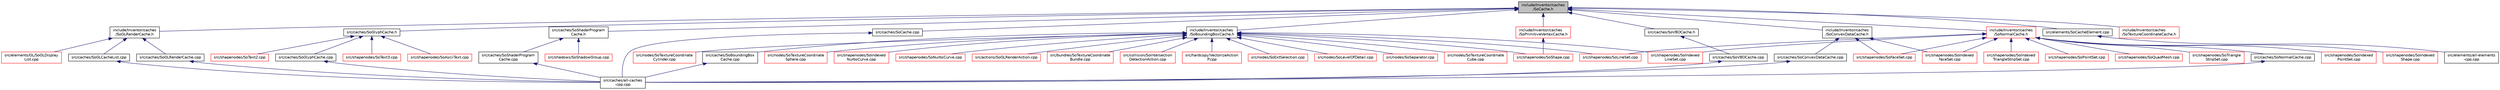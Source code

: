 digraph "include/Inventor/caches/SoCache.h"
{
 // LATEX_PDF_SIZE
  edge [fontname="Helvetica",fontsize="10",labelfontname="Helvetica",labelfontsize="10"];
  node [fontname="Helvetica",fontsize="10",shape=record];
  Node1 [label="include/Inventor/caches\l/SoCache.h",height=0.2,width=0.4,color="black", fillcolor="grey75", style="filled", fontcolor="black",tooltip=" "];
  Node1 -> Node2 [dir="back",color="midnightblue",fontsize="10",style="solid",fontname="Helvetica"];
  Node2 [label="src/caches/SoCache.cpp",height=0.2,width=0.4,color="black", fillcolor="white", style="filled",URL="$SoCache_8cpp.html",tooltip=" "];
  Node2 -> Node3 [dir="back",color="midnightblue",fontsize="10",style="solid",fontname="Helvetica"];
  Node3 [label="src/caches/all-caches\l-cpp.cpp",height=0.2,width=0.4,color="black", fillcolor="white", style="filled",URL="$all-caches-cpp_8cpp.html",tooltip=" "];
  Node1 -> Node4 [dir="back",color="midnightblue",fontsize="10",style="solid",fontname="Helvetica"];
  Node4 [label="src/caches/SoGlyphCache.h",height=0.2,width=0.4,color="black", fillcolor="white", style="filled",URL="$SoGlyphCache_8h.html",tooltip=" "];
  Node4 -> Node5 [dir="back",color="midnightblue",fontsize="10",style="solid",fontname="Helvetica"];
  Node5 [label="src/caches/SoGlyphCache.cpp",height=0.2,width=0.4,color="black", fillcolor="white", style="filled",URL="$SoGlyphCache_8cpp.html",tooltip=" "];
  Node5 -> Node3 [dir="back",color="midnightblue",fontsize="10",style="solid",fontname="Helvetica"];
  Node4 -> Node6 [dir="back",color="midnightblue",fontsize="10",style="solid",fontname="Helvetica"];
  Node6 [label="src/shapenodes/SoAsciiText.cpp",height=0.2,width=0.4,color="red", fillcolor="white", style="filled",URL="$SoAsciiText_8cpp.html",tooltip=" "];
  Node4 -> Node8 [dir="back",color="midnightblue",fontsize="10",style="solid",fontname="Helvetica"];
  Node8 [label="src/shapenodes/SoText2.cpp",height=0.2,width=0.4,color="red", fillcolor="white", style="filled",URL="$SoText2_8cpp.html",tooltip=" "];
  Node4 -> Node9 [dir="back",color="midnightblue",fontsize="10",style="solid",fontname="Helvetica"];
  Node9 [label="src/shapenodes/SoText3.cpp",height=0.2,width=0.4,color="red", fillcolor="white", style="filled",URL="$SoText3_8cpp.html",tooltip=" "];
  Node1 -> Node10 [dir="back",color="midnightblue",fontsize="10",style="solid",fontname="Helvetica"];
  Node10 [label="src/caches/SoShaderProgram\lCache.h",height=0.2,width=0.4,color="black", fillcolor="white", style="filled",URL="$SoShaderProgramCache_8h.html",tooltip=" "];
  Node10 -> Node11 [dir="back",color="midnightblue",fontsize="10",style="solid",fontname="Helvetica"];
  Node11 [label="src/caches/SoShaderProgram\lCache.cpp",height=0.2,width=0.4,color="black", fillcolor="white", style="filled",URL="$SoShaderProgramCache_8cpp.html",tooltip=" "];
  Node11 -> Node3 [dir="back",color="midnightblue",fontsize="10",style="solid",fontname="Helvetica"];
  Node10 -> Node12 [dir="back",color="midnightblue",fontsize="10",style="solid",fontname="Helvetica"];
  Node12 [label="src/shadows/SoShadowGroup.cpp",height=0.2,width=0.4,color="red", fillcolor="white", style="filled",URL="$SoShadowGroup_8cpp.html",tooltip=" "];
  Node1 -> Node14 [dir="back",color="midnightblue",fontsize="10",style="solid",fontname="Helvetica"];
  Node14 [label="src/caches/SoVBOCache.h",height=0.2,width=0.4,color="black", fillcolor="white", style="filled",URL="$SoVBOCache_8h.html",tooltip=" "];
  Node14 -> Node15 [dir="back",color="midnightblue",fontsize="10",style="solid",fontname="Helvetica"];
  Node15 [label="src/caches/SoVBOCache.cpp",height=0.2,width=0.4,color="black", fillcolor="white", style="filled",URL="$SoVBOCache_8cpp.html",tooltip=" "];
  Node15 -> Node3 [dir="back",color="midnightblue",fontsize="10",style="solid",fontname="Helvetica"];
  Node1 -> Node16 [dir="back",color="midnightblue",fontsize="10",style="solid",fontname="Helvetica"];
  Node16 [label="src/elements/SoCacheElement.cpp",height=0.2,width=0.4,color="black", fillcolor="white", style="filled",URL="$SoCacheElement_8cpp.html",tooltip=" "];
  Node16 -> Node17 [dir="back",color="midnightblue",fontsize="10",style="solid",fontname="Helvetica"];
  Node17 [label="src/elements/all-elements\l-cpp.cpp",height=0.2,width=0.4,color="black", fillcolor="white", style="filled",URL="$all-elements-cpp_8cpp.html",tooltip=" "];
  Node1 -> Node18 [dir="back",color="midnightblue",fontsize="10",style="solid",fontname="Helvetica"];
  Node18 [label="include/Inventor/caches\l/SoBoundingBoxCache.h",height=0.2,width=0.4,color="black", fillcolor="white", style="filled",URL="$SoBoundingBoxCache_8h.html",tooltip=" "];
  Node18 -> Node19 [dir="back",color="midnightblue",fontsize="10",style="solid",fontname="Helvetica"];
  Node19 [label="src/actions/SoGLRenderAction.cpp",height=0.2,width=0.4,color="red", fillcolor="white", style="filled",URL="$SoGLRenderAction_8cpp.html",tooltip=" "];
  Node18 -> Node21 [dir="back",color="midnightblue",fontsize="10",style="solid",fontname="Helvetica"];
  Node21 [label="src/bundles/SoTextureCoordinate\lBundle.cpp",height=0.2,width=0.4,color="red", fillcolor="white", style="filled",URL="$SoTextureCoordinateBundle_8cpp.html",tooltip=" "];
  Node18 -> Node23 [dir="back",color="midnightblue",fontsize="10",style="solid",fontname="Helvetica"];
  Node23 [label="src/caches/SoBoundingBox\lCache.cpp",height=0.2,width=0.4,color="black", fillcolor="white", style="filled",URL="$SoBoundingBoxCache_8cpp.html",tooltip=" "];
  Node23 -> Node3 [dir="back",color="midnightblue",fontsize="10",style="solid",fontname="Helvetica"];
  Node18 -> Node24 [dir="back",color="midnightblue",fontsize="10",style="solid",fontname="Helvetica"];
  Node24 [label="src/collision/SoIntersection\lDetectionAction.cpp",height=0.2,width=0.4,color="red", fillcolor="white", style="filled",URL="$SoIntersectionDetectionAction_8cpp.html",tooltip=" "];
  Node18 -> Node26 [dir="back",color="midnightblue",fontsize="10",style="solid",fontname="Helvetica"];
  Node26 [label="src/hardcopy/VectorizeAction\lP.cpp",height=0.2,width=0.4,color="red", fillcolor="white", style="filled",URL="$VectorizeActionP_8cpp.html",tooltip=" "];
  Node18 -> Node28 [dir="back",color="midnightblue",fontsize="10",style="solid",fontname="Helvetica"];
  Node28 [label="src/nodes/SoExtSelection.cpp",height=0.2,width=0.4,color="red", fillcolor="white", style="filled",URL="$SoExtSelection_8cpp.html",tooltip=" "];
  Node18 -> Node30 [dir="back",color="midnightblue",fontsize="10",style="solid",fontname="Helvetica"];
  Node30 [label="src/nodes/SoLevelOfDetail.cpp",height=0.2,width=0.4,color="red", fillcolor="white", style="filled",URL="$SoLevelOfDetail_8cpp.html",tooltip=" "];
  Node18 -> Node31 [dir="back",color="midnightblue",fontsize="10",style="solid",fontname="Helvetica"];
  Node31 [label="src/nodes/SoSeparator.cpp",height=0.2,width=0.4,color="red", fillcolor="white", style="filled",URL="$SoSeparator_8cpp.html",tooltip=" "];
  Node18 -> Node32 [dir="back",color="midnightblue",fontsize="10",style="solid",fontname="Helvetica"];
  Node32 [label="src/nodes/SoTextureCoordinate\lCube.cpp",height=0.2,width=0.4,color="red", fillcolor="white", style="filled",URL="$SoTextureCoordinateCube_8cpp.html",tooltip=" "];
  Node18 -> Node33 [dir="back",color="midnightblue",fontsize="10",style="solid",fontname="Helvetica"];
  Node33 [label="src/nodes/SoTextureCoordinate\lCylinder.cpp",height=0.2,width=0.4,color="red", fillcolor="white", style="filled",URL="$SoTextureCoordinateCylinder_8cpp.html",tooltip=" "];
  Node18 -> Node34 [dir="back",color="midnightblue",fontsize="10",style="solid",fontname="Helvetica"];
  Node34 [label="src/nodes/SoTextureCoordinate\lSphere.cpp",height=0.2,width=0.4,color="red", fillcolor="white", style="filled",URL="$SoTextureCoordinateSphere_8cpp.html",tooltip=" "];
  Node18 -> Node35 [dir="back",color="midnightblue",fontsize="10",style="solid",fontname="Helvetica"];
  Node35 [label="src/shapenodes/SoIndexed\lLineSet.cpp",height=0.2,width=0.4,color="red", fillcolor="white", style="filled",URL="$SoIndexedLineSet_8cpp.html",tooltip=" "];
  Node18 -> Node36 [dir="back",color="midnightblue",fontsize="10",style="solid",fontname="Helvetica"];
  Node36 [label="src/shapenodes/SoIndexed\lNurbsCurve.cpp",height=0.2,width=0.4,color="red", fillcolor="white", style="filled",URL="$SoIndexedNurbsCurve_8cpp.html",tooltip=" "];
  Node18 -> Node37 [dir="back",color="midnightblue",fontsize="10",style="solid",fontname="Helvetica"];
  Node37 [label="src/shapenodes/SoLineSet.cpp",height=0.2,width=0.4,color="red", fillcolor="white", style="filled",URL="$SoLineSet_8cpp.html",tooltip=" "];
  Node18 -> Node38 [dir="back",color="midnightblue",fontsize="10",style="solid",fontname="Helvetica"];
  Node38 [label="src/shapenodes/SoNurbsCurve.cpp",height=0.2,width=0.4,color="red", fillcolor="white", style="filled",URL="$SoNurbsCurve_8cpp.html",tooltip=" "];
  Node18 -> Node39 [dir="back",color="midnightblue",fontsize="10",style="solid",fontname="Helvetica"];
  Node39 [label="src/shapenodes/SoShape.cpp",height=0.2,width=0.4,color="red", fillcolor="white", style="filled",URL="$SoShape_8cpp.html",tooltip=" "];
  Node1 -> Node40 [dir="back",color="midnightblue",fontsize="10",style="solid",fontname="Helvetica"];
  Node40 [label="include/Inventor/caches\l/SoConvexDataCache.h",height=0.2,width=0.4,color="black", fillcolor="white", style="filled",URL="$SoConvexDataCache_8h.html",tooltip=" "];
  Node40 -> Node41 [dir="back",color="midnightblue",fontsize="10",style="solid",fontname="Helvetica"];
  Node41 [label="src/caches/SoConvexDataCache.cpp",height=0.2,width=0.4,color="black", fillcolor="white", style="filled",URL="$SoConvexDataCache_8cpp.html",tooltip=" "];
  Node41 -> Node3 [dir="back",color="midnightblue",fontsize="10",style="solid",fontname="Helvetica"];
  Node40 -> Node42 [dir="back",color="midnightblue",fontsize="10",style="solid",fontname="Helvetica"];
  Node42 [label="src/shapenodes/SoFaceSet.cpp",height=0.2,width=0.4,color="red", fillcolor="white", style="filled",URL="$SoFaceSet_8cpp.html",tooltip=" "];
  Node40 -> Node43 [dir="back",color="midnightblue",fontsize="10",style="solid",fontname="Helvetica"];
  Node43 [label="src/shapenodes/SoIndexed\lFaceSet.cpp",height=0.2,width=0.4,color="red", fillcolor="white", style="filled",URL="$SoIndexedFaceSet_8cpp.html",tooltip=" "];
  Node1 -> Node44 [dir="back",color="midnightblue",fontsize="10",style="solid",fontname="Helvetica"];
  Node44 [label="include/Inventor/caches\l/SoGLRenderCache.h",height=0.2,width=0.4,color="black", fillcolor="white", style="filled",URL="$SoGLRenderCache_8h.html",tooltip=" "];
  Node44 -> Node45 [dir="back",color="midnightblue",fontsize="10",style="solid",fontname="Helvetica"];
  Node45 [label="src/caches/SoGLCacheList.cpp",height=0.2,width=0.4,color="black", fillcolor="white", style="filled",URL="$SoGLCacheList_8cpp.html",tooltip=" "];
  Node45 -> Node3 [dir="back",color="midnightblue",fontsize="10",style="solid",fontname="Helvetica"];
  Node44 -> Node46 [dir="back",color="midnightblue",fontsize="10",style="solid",fontname="Helvetica"];
  Node46 [label="src/caches/SoGLRenderCache.cpp",height=0.2,width=0.4,color="black", fillcolor="white", style="filled",URL="$SoGLRenderCache_8cpp.html",tooltip=" "];
  Node46 -> Node3 [dir="back",color="midnightblue",fontsize="10",style="solid",fontname="Helvetica"];
  Node44 -> Node47 [dir="back",color="midnightblue",fontsize="10",style="solid",fontname="Helvetica"];
  Node47 [label="src/elements/GL/SoGLDisplay\lList.cpp",height=0.2,width=0.4,color="red", fillcolor="white", style="filled",URL="$SoGLDisplayList_8cpp.html",tooltip=" "];
  Node1 -> Node49 [dir="back",color="midnightblue",fontsize="10",style="solid",fontname="Helvetica"];
  Node49 [label="include/Inventor/caches\l/SoNormalCache.h",height=0.2,width=0.4,color="red", fillcolor="white", style="filled",URL="$SoNormalCache_8h.html",tooltip=" "];
  Node49 -> Node50 [dir="back",color="midnightblue",fontsize="10",style="solid",fontname="Helvetica"];
  Node50 [label="src/caches/SoNormalCache.cpp",height=0.2,width=0.4,color="black", fillcolor="white", style="filled",URL="$SoNormalCache_8cpp.html",tooltip=" "];
  Node50 -> Node3 [dir="back",color="midnightblue",fontsize="10",style="solid",fontname="Helvetica"];
  Node49 -> Node42 [dir="back",color="midnightblue",fontsize="10",style="solid",fontname="Helvetica"];
  Node49 -> Node43 [dir="back",color="midnightblue",fontsize="10",style="solid",fontname="Helvetica"];
  Node49 -> Node35 [dir="back",color="midnightblue",fontsize="10",style="solid",fontname="Helvetica"];
  Node49 -> Node51 [dir="back",color="midnightblue",fontsize="10",style="solid",fontname="Helvetica"];
  Node51 [label="src/shapenodes/SoIndexed\lPointSet.cpp",height=0.2,width=0.4,color="red", fillcolor="white", style="filled",URL="$SoIndexedPointSet_8cpp.html",tooltip=" "];
  Node49 -> Node52 [dir="back",color="midnightblue",fontsize="10",style="solid",fontname="Helvetica"];
  Node52 [label="src/shapenodes/SoIndexed\lShape.cpp",height=0.2,width=0.4,color="red", fillcolor="white", style="filled",URL="$SoIndexedShape_8cpp.html",tooltip=" "];
  Node49 -> Node53 [dir="back",color="midnightblue",fontsize="10",style="solid",fontname="Helvetica"];
  Node53 [label="src/shapenodes/SoIndexed\lTriangleStripSet.cpp",height=0.2,width=0.4,color="red", fillcolor="white", style="filled",URL="$SoIndexedTriangleStripSet_8cpp.html",tooltip=" "];
  Node49 -> Node37 [dir="back",color="midnightblue",fontsize="10",style="solid",fontname="Helvetica"];
  Node49 -> Node54 [dir="back",color="midnightblue",fontsize="10",style="solid",fontname="Helvetica"];
  Node54 [label="src/shapenodes/SoPointSet.cpp",height=0.2,width=0.4,color="red", fillcolor="white", style="filled",URL="$SoPointSet_8cpp.html",tooltip=" "];
  Node49 -> Node55 [dir="back",color="midnightblue",fontsize="10",style="solid",fontname="Helvetica"];
  Node55 [label="src/shapenodes/SoQuadMesh.cpp",height=0.2,width=0.4,color="red", fillcolor="white", style="filled",URL="$SoQuadMesh_8cpp.html",tooltip=" "];
  Node49 -> Node56 [dir="back",color="midnightblue",fontsize="10",style="solid",fontname="Helvetica"];
  Node56 [label="src/shapenodes/SoTriangle\lStripSet.cpp",height=0.2,width=0.4,color="red", fillcolor="white", style="filled",URL="$SoTriangleStripSet_8cpp.html",tooltip=" "];
  Node1 -> Node58 [dir="back",color="midnightblue",fontsize="10",style="solid",fontname="Helvetica"];
  Node58 [label="include/Inventor/caches\l/SoPrimitiveVertexCache.h",height=0.2,width=0.4,color="red", fillcolor="white", style="filled",URL="$SoPrimitiveVertexCache_8h.html",tooltip=" "];
  Node58 -> Node39 [dir="back",color="midnightblue",fontsize="10",style="solid",fontname="Helvetica"];
  Node1 -> Node62 [dir="back",color="midnightblue",fontsize="10",style="solid",fontname="Helvetica"];
  Node62 [label="include/Inventor/caches\l/SoTextureCoordinateCache.h",height=0.2,width=0.4,color="red", fillcolor="white", style="filled",URL="$SoTextureCoordinateCache_8h.html",tooltip=" "];
}
